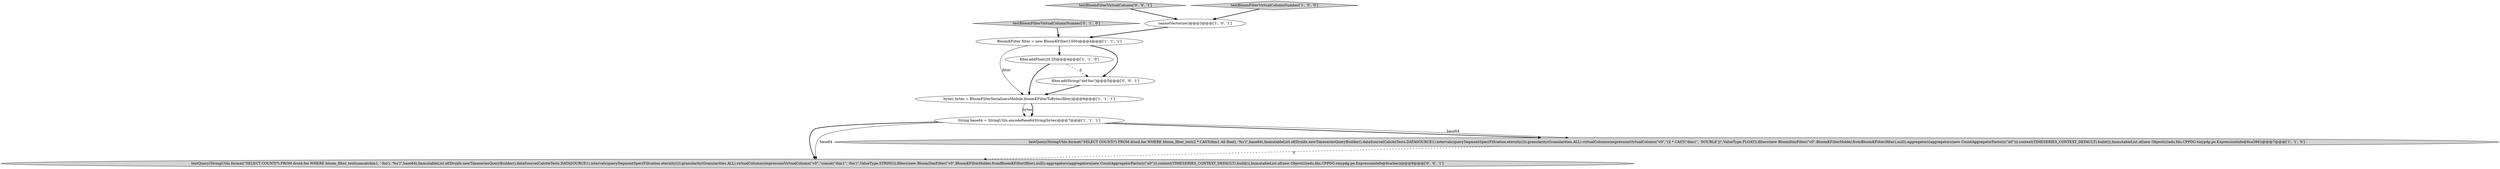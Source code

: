 digraph {
0 [style = filled, label = "cannotVectorize()@@@3@@@['1', '0', '1']", fillcolor = white, shape = ellipse image = "AAA0AAABBB1BBB"];
1 [style = filled, label = "String base64 = StringUtils.encodeBase64String(bytes)@@@7@@@['1', '1', '1']", fillcolor = white, shape = ellipse image = "AAA0AAABBB1BBB"];
8 [style = filled, label = "testQuery(StringUtils.format(\"SELECT COUNT(*) FROM druid.foo WHERE bloom_filter_test(concat(dim1, '-foo'), '%s')\",base64),ImmutableList.of(Druids.newTimeseriesQueryBuilder().dataSource(CalciteTests.DATASOURCE1).intervals(querySegmentSpec(Filtration.eternity())).granularity(Granularities.ALL).virtualColumns(expressionVirtualColumn(\"v0\",\"concat(\"dim1\",'-foo')\",ValueType.STRING)).filters(new BloomDimFilter(\"v0\",BloomKFilterHolder.fromBloomKFilter(filter),null)).aggregators(aggregators(new CountAggregatorFactory(\"a0\"))).context(TIMESERIES_CONTEXT_DEFAULT).build()),ImmutableList.of(new Object((((edu.fdu.CPPDG.tinypdg.pe.ExpressionInfo@8ca3ee))@@@8@@@['0', '0', '1']", fillcolor = lightgray, shape = ellipse image = "AAA0AAABBB3BBB"];
6 [style = filled, label = "filter.addFloat(20.2f)@@@4@@@['1', '1', '0']", fillcolor = white, shape = ellipse image = "AAA0AAABBB1BBB"];
2 [style = filled, label = "byte(( bytes = BloomFilterSerializersModule.bloomKFilterToBytes(filter)@@@6@@@['1', '1', '1']", fillcolor = white, shape = ellipse image = "AAA0AAABBB1BBB"];
3 [style = filled, label = "testQuery(StringUtils.format(\"SELECT COUNT(*) FROM druid.foo WHERE bloom_filter_test(2 * CAST(dim1 AS float), '%s')\",base64),ImmutableList.of(Druids.newTimeseriesQueryBuilder().dataSource(CalciteTests.DATASOURCE1).intervals(querySegmentSpec(Filtration.eternity())).granularity(Granularities.ALL).virtualColumns(expressionVirtualColumn(\"v0\",\"(2 * CAST(\"dim1\", 'DOUBLE'))\",ValueType.FLOAT)).filters(new BloomDimFilter(\"v0\",BloomKFilterHolder.fromBloomKFilter(filter),null)).aggregators(aggregators(new CountAggregatorFactory(\"a0\"))).context(TIMESERIES_CONTEXT_DEFAULT).build()),ImmutableList.of(new Object((((edu.fdu.CPPDG.tinypdg.pe.ExpressionInfo@8ca386))@@@7@@@['1', '1', '0']", fillcolor = lightgray, shape = ellipse image = "AAA0AAABBB1BBB"];
7 [style = filled, label = "testBloomFilterVirtualColumnNumber['0', '1', '0']", fillcolor = lightgray, shape = diamond image = "AAA0AAABBB2BBB"];
9 [style = filled, label = "filter.addString(\"def-foo\")@@@5@@@['0', '0', '1']", fillcolor = white, shape = ellipse image = "AAA0AAABBB3BBB"];
10 [style = filled, label = "testBloomFilterVirtualColumn['0', '0', '1']", fillcolor = lightgray, shape = diamond image = "AAA0AAABBB3BBB"];
5 [style = filled, label = "testBloomFilterVirtualColumnNumber['1', '0', '0']", fillcolor = lightgray, shape = diamond image = "AAA0AAABBB1BBB"];
4 [style = filled, label = "BloomKFilter filter = new BloomKFilter(1500)@@@4@@@['1', '1', '1']", fillcolor = white, shape = ellipse image = "AAA0AAABBB1BBB"];
1->3 [style = bold, label=""];
4->9 [style = bold, label=""];
2->1 [style = solid, label="bytes"];
3->8 [style = dashed, label="0"];
4->2 [style = solid, label="filter"];
1->8 [style = bold, label=""];
7->4 [style = bold, label=""];
5->0 [style = bold, label=""];
1->3 [style = solid, label="base64"];
0->4 [style = bold, label=""];
4->6 [style = bold, label=""];
9->2 [style = bold, label=""];
2->1 [style = bold, label=""];
10->0 [style = bold, label=""];
1->8 [style = solid, label="base64"];
6->9 [style = dashed, label="0"];
6->2 [style = bold, label=""];
}
